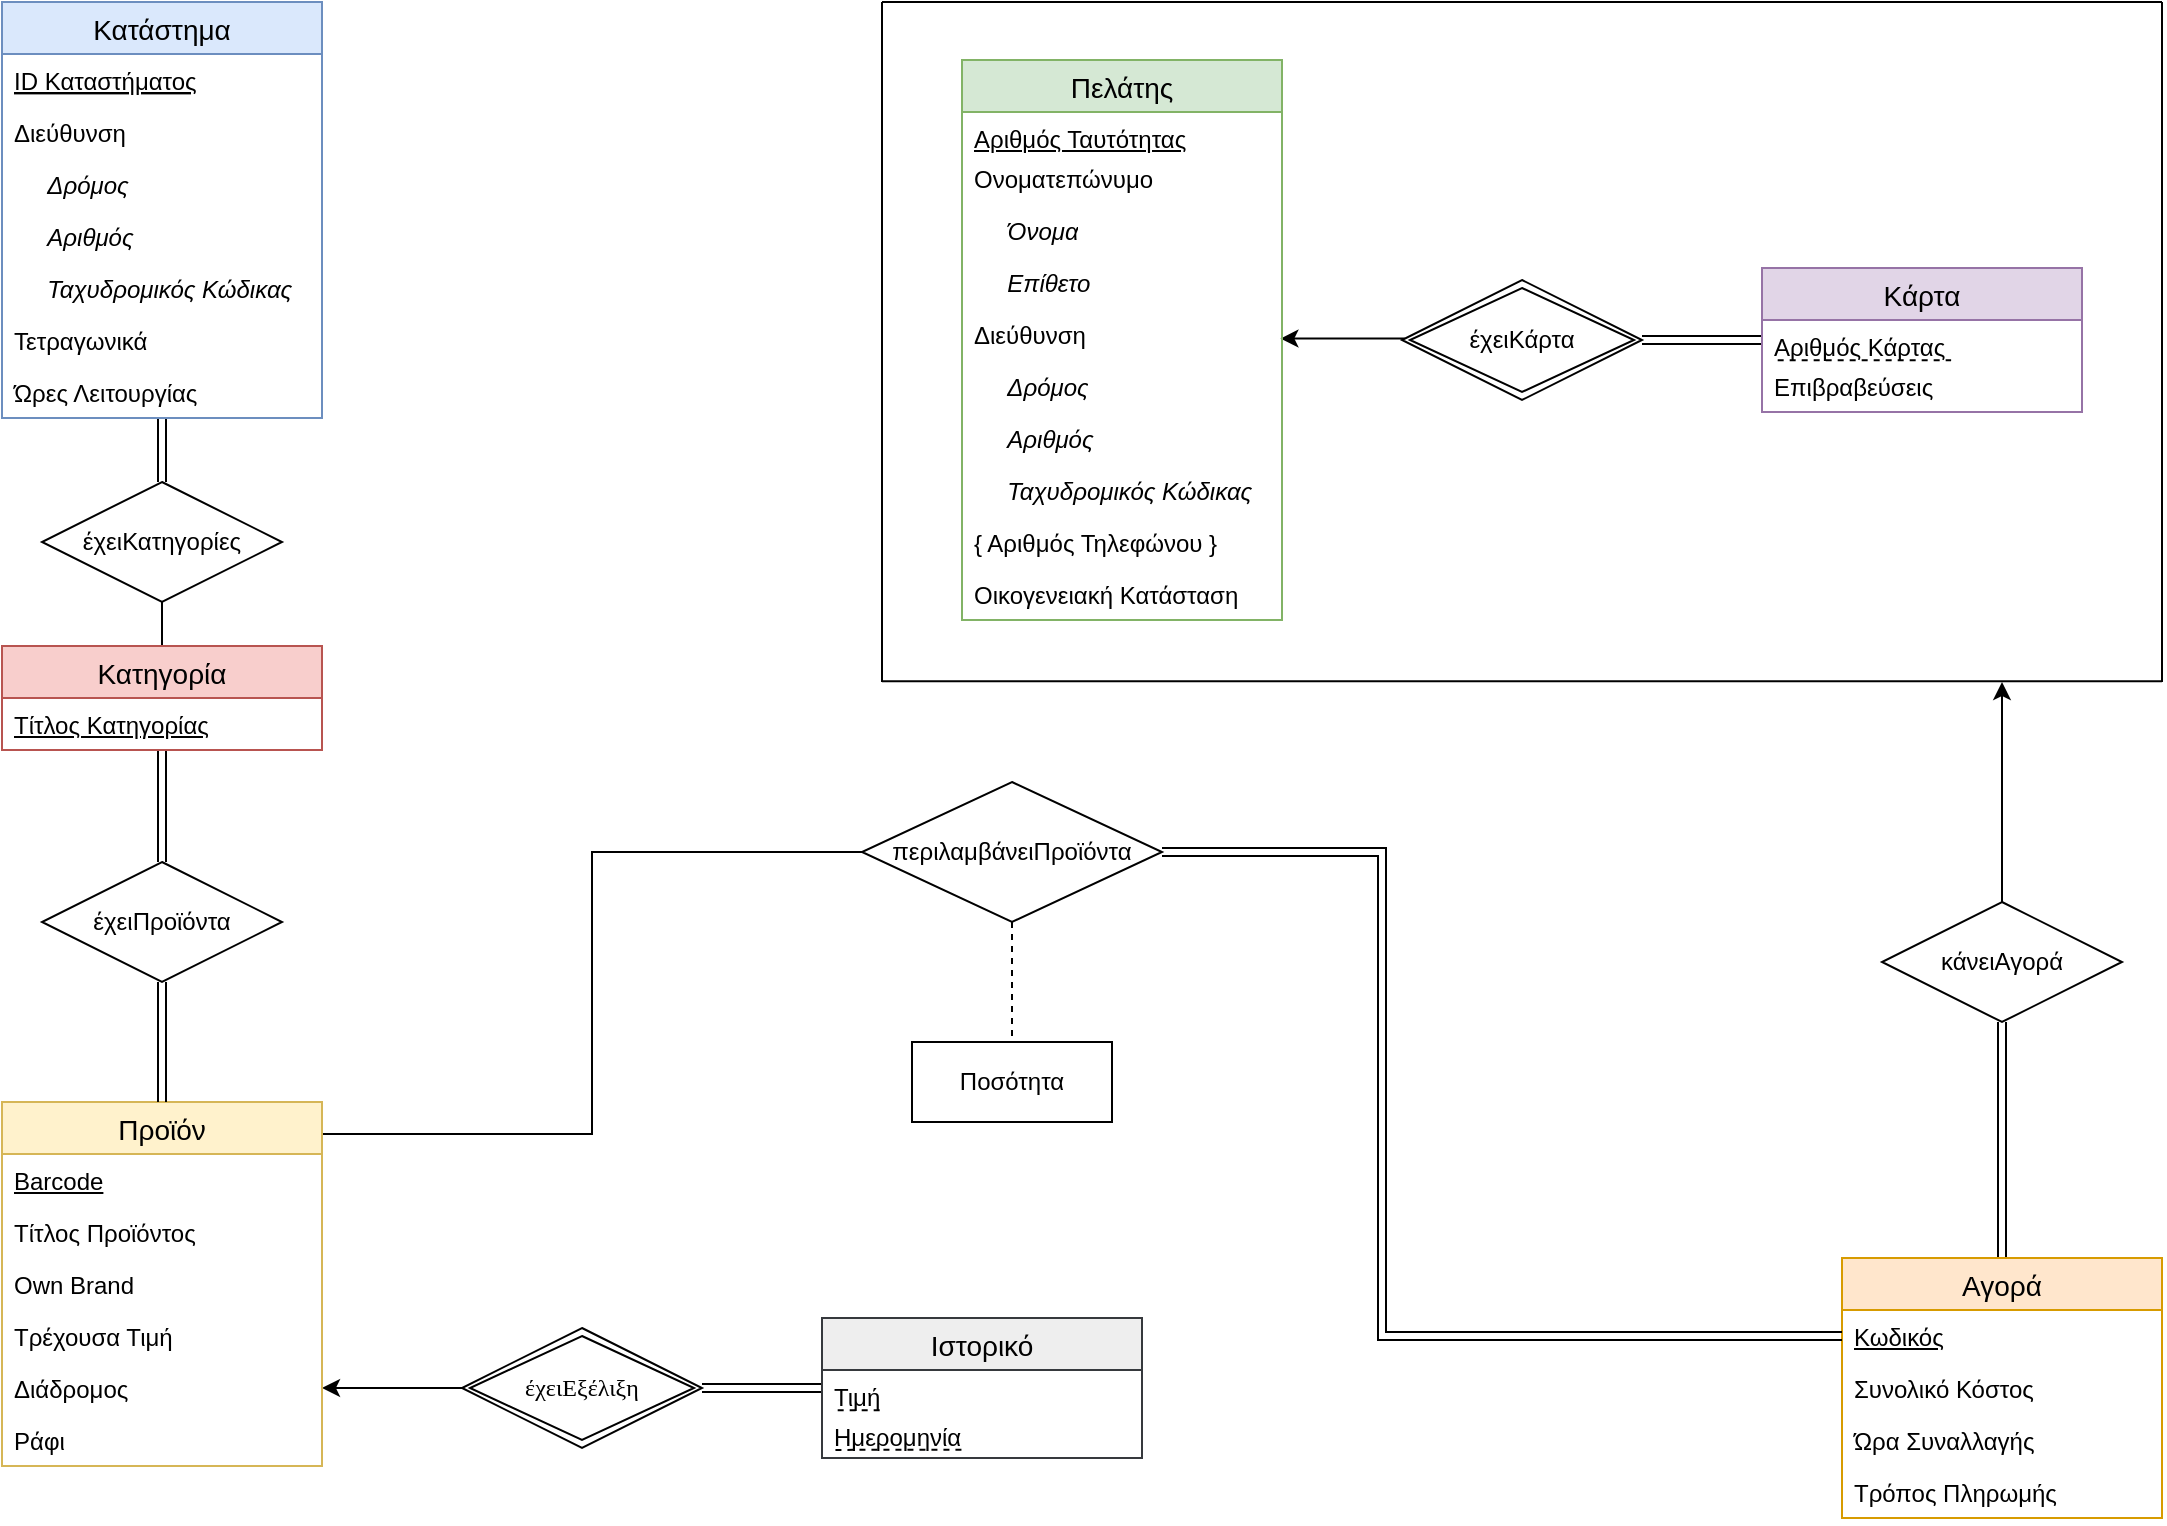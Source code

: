 <mxfile version="12.9.11" type="device"><diagram id="C5RBs43oDa-KdzZeNtuy" name="Page-1"><mxGraphModel dx="1422" dy="800" grid="1" gridSize="10" guides="1" tooltips="1" connect="1" arrows="1" fold="1" page="1" pageScale="1" pageWidth="1169" pageHeight="827" math="0" shadow="0"><root><mxCell id="WIyWlLk6GJQsqaUBKTNV-0"/><mxCell id="WIyWlLk6GJQsqaUBKTNV-1" parent="WIyWlLk6GJQsqaUBKTNV-0"/><mxCell id="Fxx7cZ9Aln0unWOJifsV-94" style="edgeStyle=orthogonalEdgeStyle;rounded=0;orthogonalLoop=1;jettySize=auto;html=1;endArrow=none;endFill=0;fontFamily=Times New Roman;" parent="WIyWlLk6GJQsqaUBKTNV-1" source="Fxx7cZ9Aln0unWOJifsV-26" target="Fxx7cZ9Aln0unWOJifsV-16" edge="1"><mxGeometry relative="1" as="geometry"/></mxCell><mxCell id="Fxx7cZ9Aln0unWOJifsV-26" value="έχειΚατηγορίες" style="shape=rhombus;perimeter=rhombusPerimeter;whiteSpace=wrap;html=1;align=center;" parent="WIyWlLk6GJQsqaUBKTNV-1" vertex="1"><mxGeometry x="60" y="280" width="120" height="60" as="geometry"/></mxCell><mxCell id="Fxx7cZ9Aln0unWOJifsV-93" style="edgeStyle=orthogonalEdgeStyle;rounded=0;orthogonalLoop=1;jettySize=auto;html=1;endArrow=none;endFill=0;fontFamily=Times New Roman;shape=link;" parent="WIyWlLk6GJQsqaUBKTNV-1" source="Fxx7cZ9Aln0unWOJifsV-7" target="Fxx7cZ9Aln0unWOJifsV-26" edge="1"><mxGeometry relative="1" as="geometry"/></mxCell><mxCell id="Fxx7cZ9Aln0unWOJifsV-91" style="edgeStyle=orthogonalEdgeStyle;shape=link;rounded=0;orthogonalLoop=1;jettySize=auto;html=1;endArrow=none;endFill=0;fontFamily=Times New Roman;" parent="WIyWlLk6GJQsqaUBKTNV-1" source="Fxx7cZ9Aln0unWOJifsV-56" target="Fxx7cZ9Aln0unWOJifsV-43" edge="1"><mxGeometry relative="1" as="geometry"/></mxCell><mxCell id="Fxx7cZ9Aln0unWOJifsV-92" style="edgeStyle=orthogonalEdgeStyle;rounded=0;orthogonalLoop=1;jettySize=auto;html=1;endArrow=classic;endFill=1;fontFamily=Times New Roman;" parent="WIyWlLk6GJQsqaUBKTNV-1" source="Fxx7cZ9Aln0unWOJifsV-56" edge="1"><mxGeometry relative="1" as="geometry"><Array as="points"><mxPoint x="270" y="733"/><mxPoint x="270" y="733"/></Array><mxPoint x="200" y="733" as="targetPoint"/></mxGeometry></mxCell><mxCell id="Fxx7cZ9Aln0unWOJifsV-56" value="έχειΕξέλιξη" style="shape=rhombus;double=1;perimeter=rhombusPerimeter;whiteSpace=wrap;html=1;align=center;labelBackgroundColor=none;fontFamily=Times New Roman;" parent="WIyWlLk6GJQsqaUBKTNV-1" vertex="1"><mxGeometry x="270" y="703" width="120" height="60" as="geometry"/></mxCell><mxCell id="hDY4Fi7IrSFQ_gj_Cx9b-46" value="" style="endArrow=none;html=1;" parent="WIyWlLk6GJQsqaUBKTNV-1" edge="1"><mxGeometry width="50" height="50" relative="1" as="geometry"><mxPoint x="480" y="380" as="sourcePoint"/><mxPoint x="480" y="40" as="targetPoint"/></mxGeometry></mxCell><mxCell id="hDY4Fi7IrSFQ_gj_Cx9b-47" value="" style="endArrow=none;html=1;" parent="WIyWlLk6GJQsqaUBKTNV-1" edge="1"><mxGeometry width="50" height="50" relative="1" as="geometry"><mxPoint x="1120" y="380" as="sourcePoint"/><mxPoint x="1120" y="40" as="targetPoint"/></mxGeometry></mxCell><mxCell id="hDY4Fi7IrSFQ_gj_Cx9b-48" value="" style="endArrow=none;html=1;" parent="WIyWlLk6GJQsqaUBKTNV-1" edge="1"><mxGeometry width="50" height="50" relative="1" as="geometry"><mxPoint x="480" y="379.6" as="sourcePoint"/><mxPoint x="1120" y="379.6" as="targetPoint"/></mxGeometry></mxCell><mxCell id="hDY4Fi7IrSFQ_gj_Cx9b-49" value="" style="endArrow=none;html=1;" parent="WIyWlLk6GJQsqaUBKTNV-1" edge="1"><mxGeometry width="50" height="50" relative="1" as="geometry"><mxPoint x="480" y="40" as="sourcePoint"/><mxPoint x="1120" y="40" as="targetPoint"/></mxGeometry></mxCell><mxCell id="a138O6n3SEiuPthFI1Z5-17" style="edgeStyle=orthogonalEdgeStyle;rounded=0;orthogonalLoop=1;jettySize=auto;html=1;endArrow=none;endFill=0;shape=link;" parent="WIyWlLk6GJQsqaUBKTNV-1" source="hDY4Fi7IrSFQ_gj_Cx9b-51" target="a138O6n3SEiuPthFI1Z5-2" edge="1"><mxGeometry relative="1" as="geometry"/></mxCell><mxCell id="a138O6n3SEiuPthFI1Z5-19" style="edgeStyle=orthogonalEdgeStyle;rounded=0;orthogonalLoop=1;jettySize=auto;html=1;entryX=0.995;entryY=0.587;entryDx=0;entryDy=0;entryPerimeter=0;endArrow=classic;endFill=1;" parent="WIyWlLk6GJQsqaUBKTNV-1" source="hDY4Fi7IrSFQ_gj_Cx9b-51" target="Fxx7cZ9Aln0unWOJifsV-65" edge="1"><mxGeometry relative="1" as="geometry"><Array as="points"><mxPoint x="710" y="209"/></Array></mxGeometry></mxCell><mxCell id="hDY4Fi7IrSFQ_gj_Cx9b-51" value="έχειΚάρτα" style="shape=rhombus;double=1;perimeter=rhombusPerimeter;whiteSpace=wrap;html=1;align=center;" parent="WIyWlLk6GJQsqaUBKTNV-1" vertex="1"><mxGeometry x="740" y="179" width="120" height="60" as="geometry"/></mxCell><mxCell id="a138O6n3SEiuPthFI1Z5-12" style="edgeStyle=orthogonalEdgeStyle;rounded=0;orthogonalLoop=1;jettySize=auto;html=1;entryX=0.5;entryY=0;entryDx=0;entryDy=0;shape=link;" parent="WIyWlLk6GJQsqaUBKTNV-1" source="hDY4Fi7IrSFQ_gj_Cx9b-52" target="hDY4Fi7IrSFQ_gj_Cx9b-55" edge="1"><mxGeometry relative="1" as="geometry"/></mxCell><mxCell id="a138O6n3SEiuPthFI1Z5-13" style="edgeStyle=orthogonalEdgeStyle;rounded=0;orthogonalLoop=1;jettySize=auto;html=1;" parent="WIyWlLk6GJQsqaUBKTNV-1" source="hDY4Fi7IrSFQ_gj_Cx9b-52" edge="1"><mxGeometry relative="1" as="geometry"><mxPoint x="1040" y="380" as="targetPoint"/><Array as="points"><mxPoint x="1040" y="380"/></Array></mxGeometry></mxCell><mxCell id="hDY4Fi7IrSFQ_gj_Cx9b-52" value="κάνειΑγορά" style="shape=rhombus;perimeter=rhombusPerimeter;whiteSpace=wrap;html=1;align=center;" parent="WIyWlLk6GJQsqaUBKTNV-1" vertex="1"><mxGeometry x="980" y="490" width="120" height="60" as="geometry"/></mxCell><mxCell id="Fxx7cZ9Aln0unWOJifsV-7" value="Κατάστημα" style="swimlane;fontStyle=0;childLayout=stackLayout;horizontal=1;startSize=26;horizontalStack=0;resizeParent=1;resizeParentMax=0;resizeLast=0;collapsible=1;marginBottom=0;align=center;fontSize=14;fillColor=#dae8fc;strokeColor=#6c8ebf;" parent="WIyWlLk6GJQsqaUBKTNV-1" vertex="1"><mxGeometry x="40" y="40" width="160" height="208" as="geometry"/></mxCell><mxCell id="Fxx7cZ9Aln0unWOJifsV-9" value="ID Καταστήματος" style="text;strokeColor=none;fillColor=none;spacingLeft=4;spacingRight=4;overflow=hidden;rotatable=0;points=[[0,0.5],[1,0.5]];portConstraint=eastwest;fontSize=12;fontStyle=4" parent="Fxx7cZ9Aln0unWOJifsV-7" vertex="1"><mxGeometry y="26" width="160" height="26" as="geometry"/></mxCell><mxCell id="a138O6n3SEiuPthFI1Z5-31" value="Διεύθυνση" style="text;strokeColor=none;fillColor=none;spacingLeft=4;spacingRight=4;overflow=hidden;rotatable=0;points=[[0,0.5],[1,0.5]];portConstraint=eastwest;fontSize=12;" parent="Fxx7cZ9Aln0unWOJifsV-7" vertex="1"><mxGeometry y="52" width="160" height="26" as="geometry"/></mxCell><mxCell id="a138O6n3SEiuPthFI1Z5-32" value="     Δρόμος" style="text;strokeColor=none;fillColor=none;spacingLeft=4;spacingRight=4;overflow=hidden;rotatable=0;points=[[0,0.5],[1,0.5]];portConstraint=eastwest;fontSize=12;fontStyle=2" parent="Fxx7cZ9Aln0unWOJifsV-7" vertex="1"><mxGeometry y="78" width="160" height="26" as="geometry"/></mxCell><mxCell id="a138O6n3SEiuPthFI1Z5-33" value="     Αριθμός" style="text;strokeColor=none;fillColor=none;spacingLeft=4;spacingRight=4;overflow=hidden;rotatable=0;points=[[0,0.5],[1,0.5]];portConstraint=eastwest;fontSize=12;fontStyle=2" parent="Fxx7cZ9Aln0unWOJifsV-7" vertex="1"><mxGeometry y="104" width="160" height="26" as="geometry"/></mxCell><mxCell id="a138O6n3SEiuPthFI1Z5-34" value="     Ταχυδρομικός Κώδικας" style="text;strokeColor=none;fillColor=none;spacingLeft=4;spacingRight=4;overflow=hidden;rotatable=0;points=[[0,0.5],[1,0.5]];portConstraint=eastwest;fontSize=12;fontStyle=2" parent="Fxx7cZ9Aln0unWOJifsV-7" vertex="1"><mxGeometry y="130" width="160" height="26" as="geometry"/></mxCell><mxCell id="a138O6n3SEiuPthFI1Z5-35" value="Τετραγωνικά" style="text;strokeColor=none;fillColor=none;spacingLeft=4;spacingRight=4;overflow=hidden;rotatable=0;points=[[0,0.5],[1,0.5]];portConstraint=eastwest;fontSize=12;" parent="Fxx7cZ9Aln0unWOJifsV-7" vertex="1"><mxGeometry y="156" width="160" height="26" as="geometry"/></mxCell><mxCell id="a138O6n3SEiuPthFI1Z5-36" value="Ώρες Λειτουργίας" style="text;strokeColor=none;fillColor=none;spacingLeft=4;spacingRight=4;overflow=hidden;rotatable=0;points=[[0,0.5],[1,0.5]];portConstraint=eastwest;fontSize=12;" parent="Fxx7cZ9Aln0unWOJifsV-7" vertex="1"><mxGeometry y="182" width="160" height="26" as="geometry"/></mxCell><mxCell id="a138O6n3SEiuPthFI1Z5-29" style="edgeStyle=orthogonalEdgeStyle;rounded=0;orthogonalLoop=1;jettySize=auto;html=1;entryX=0.5;entryY=0;entryDx=0;entryDy=0;endArrow=classic;endFill=1;shape=link;" parent="WIyWlLk6GJQsqaUBKTNV-1" source="Fxx7cZ9Aln0unWOJifsV-16" target="a138O6n3SEiuPthFI1Z5-28" edge="1"><mxGeometry relative="1" as="geometry"/></mxCell><mxCell id="Fxx7cZ9Aln0unWOJifsV-16" value="Κατηγορία" style="swimlane;fontStyle=0;childLayout=stackLayout;horizontal=1;startSize=26;horizontalStack=0;resizeParent=1;resizeParentMax=0;resizeLast=0;collapsible=1;marginBottom=0;align=center;fontSize=14;fillColor=#f8cecc;strokeColor=#b85450;" parent="WIyWlLk6GJQsqaUBKTNV-1" vertex="1"><mxGeometry x="40" y="362" width="160" height="52" as="geometry"><mxRectangle x="90" y="326" width="80" height="26" as="alternateBounds"/></mxGeometry></mxCell><mxCell id="Fxx7cZ9Aln0unWOJifsV-95" value="&lt;u&gt;Τίτλος Κατηγορίας&lt;/u&gt;" style="text;strokeColor=none;fillColor=none;spacingLeft=4;spacingRight=4;overflow=hidden;rotatable=0;points=[[0,0.5],[1,0.5]];portConstraint=eastwest;fontSize=12;dashed=1;labelBackgroundColor=none;align=left;html=1;" parent="Fxx7cZ9Aln0unWOJifsV-16" vertex="1"><mxGeometry y="26" width="160" height="26" as="geometry"/></mxCell><mxCell id="Fxx7cZ9Aln0unWOJifsV-43" value="Ιστορικό" style="swimlane;fontStyle=0;childLayout=stackLayout;horizontal=1;startSize=26;horizontalStack=0;resizeParent=1;resizeParentMax=0;resizeLast=0;collapsible=1;marginBottom=0;align=center;fontSize=14;fillColor=#eeeeee;strokeColor=#36393d;" parent="WIyWlLk6GJQsqaUBKTNV-1" vertex="1"><mxGeometry x="450" y="698" width="160" height="70" as="geometry"/></mxCell><mxCell id="Fxx7cZ9Aln0unWOJifsV-44" value="Τιμή" style="text;strokeColor=none;fillColor=none;spacingLeft=4;spacingRight=4;overflow=hidden;rotatable=0;points=[[0,0.5],[1,0.5]];portConstraint=eastwest;fontSize=12;html=1;align=left;fontStyle=0;dashed=1;horizontal=1;" parent="Fxx7cZ9Aln0unWOJifsV-43" vertex="1"><mxGeometry y="26" width="160" height="20" as="geometry"/></mxCell><mxCell id="Fxx7cZ9Aln0unWOJifsV-84" value="" style="endArrow=none;dashed=1;html=1;fontFamily=Times New Roman;exitX=0.049;exitY=0.004;exitDx=0;exitDy=0;exitPerimeter=0;entryX=0.184;entryY=0.004;entryDx=0;entryDy=0;entryPerimeter=0;" parent="Fxx7cZ9Aln0unWOJifsV-43" source="Fxx7cZ9Aln0unWOJifsV-45" target="Fxx7cZ9Aln0unWOJifsV-45" edge="1"><mxGeometry width="50" height="50" relative="1" as="geometry"><mxPoint x="10" y="46" as="sourcePoint"/><mxPoint x="35" y="46" as="targetPoint"/></mxGeometry></mxCell><mxCell id="Fxx7cZ9Aln0unWOJifsV-45" value="Ημερομηνία" style="text;strokeColor=none;fillColor=none;spacingLeft=4;spacingRight=4;overflow=hidden;rotatable=0;points=[[0,0.5],[1,0.5]];portConstraint=eastwest;fontSize=12;fontStyle=0" parent="Fxx7cZ9Aln0unWOJifsV-43" vertex="1"><mxGeometry y="46" width="160" height="24" as="geometry"/></mxCell><mxCell id="Fxx7cZ9Aln0unWOJifsV-87" value="" style="endArrow=none;dashed=1;html=1;fontFamily=Times New Roman;exitX=0.042;exitY=-0.002;exitDx=0;exitDy=0;exitPerimeter=0;entryX=0.438;entryY=-0.007;entryDx=0;entryDy=0;entryPerimeter=0;" parent="Fxx7cZ9Aln0unWOJifsV-43" edge="1"><mxGeometry width="50" height="50" relative="1" as="geometry"><mxPoint x="6.72" y="65.948" as="sourcePoint"/><mxPoint x="70.08" y="65.818" as="targetPoint"/></mxGeometry></mxCell><mxCell id="hDY4Fi7IrSFQ_gj_Cx9b-28" value="Πελάτης" style="swimlane;fontStyle=0;childLayout=stackLayout;horizontal=1;startSize=26;horizontalStack=0;resizeParent=1;resizeParentMax=0;resizeLast=0;collapsible=1;marginBottom=0;align=center;fontSize=14;fillColor=#d5e8d4;strokeColor=#82b366;" parent="WIyWlLk6GJQsqaUBKTNV-1" vertex="1"><mxGeometry x="520" y="69" width="160" height="280" as="geometry"/></mxCell><mxCell id="hDY4Fi7IrSFQ_gj_Cx9b-29" value="&lt;u&gt;Αριθμός Ταυτότητας&lt;/u&gt;" style="text;strokeColor=none;fillColor=none;spacingLeft=4;spacingRight=4;overflow=hidden;rotatable=0;points=[[0,0.5],[1,0.5]];portConstraint=eastwest;fontSize=12;html=1;align=left;fontStyle=0;dashed=1;horizontal=1;" parent="hDY4Fi7IrSFQ_gj_Cx9b-28" vertex="1"><mxGeometry y="26" width="160" height="20" as="geometry"/></mxCell><mxCell id="Fxx7cZ9Aln0unWOJifsV-62" value="Ονοματεπώνυμο" style="text;strokeColor=none;fillColor=none;spacingLeft=4;spacingRight=4;overflow=hidden;rotatable=0;points=[[0,0.5],[1,0.5]];portConstraint=eastwest;fontSize=12;dashed=1;labelBackgroundColor=none;align=left;html=1;" parent="hDY4Fi7IrSFQ_gj_Cx9b-28" vertex="1"><mxGeometry y="46" width="160" height="26" as="geometry"/></mxCell><mxCell id="Fxx7cZ9Aln0unWOJifsV-63" value="&lt;i&gt;&amp;nbsp; &amp;nbsp; &amp;nbsp;Όνομα&lt;/i&gt;" style="text;strokeColor=none;fillColor=none;spacingLeft=4;spacingRight=4;overflow=hidden;rotatable=0;points=[[0,0.5],[1,0.5]];portConstraint=eastwest;fontSize=12;dashed=1;labelBackgroundColor=none;align=left;html=1;" parent="hDY4Fi7IrSFQ_gj_Cx9b-28" vertex="1"><mxGeometry y="72" width="160" height="26" as="geometry"/></mxCell><mxCell id="Fxx7cZ9Aln0unWOJifsV-64" value="&lt;i&gt;&amp;nbsp; &amp;nbsp; &amp;nbsp;Επίθετο&lt;/i&gt;" style="text;strokeColor=none;fillColor=none;spacingLeft=4;spacingRight=4;overflow=hidden;rotatable=0;points=[[0,0.5],[1,0.5]];portConstraint=eastwest;fontSize=12;dashed=1;labelBackgroundColor=none;align=left;html=1;" parent="hDY4Fi7IrSFQ_gj_Cx9b-28" vertex="1"><mxGeometry y="98" width="160" height="26" as="geometry"/></mxCell><mxCell id="Fxx7cZ9Aln0unWOJifsV-65" value="Διεύθυνση" style="text;strokeColor=none;fillColor=none;spacingLeft=4;spacingRight=4;overflow=hidden;rotatable=0;points=[[0,0.5],[1,0.5]];portConstraint=eastwest;fontSize=12;dashed=1;labelBackgroundColor=none;align=left;html=1;" parent="hDY4Fi7IrSFQ_gj_Cx9b-28" vertex="1"><mxGeometry y="124" width="160" height="26" as="geometry"/></mxCell><mxCell id="Fxx7cZ9Aln0unWOJifsV-66" value="&lt;i&gt;&amp;nbsp; &amp;nbsp; &amp;nbsp;Δρόμος&lt;/i&gt;" style="text;strokeColor=none;fillColor=none;spacingLeft=4;spacingRight=4;overflow=hidden;rotatable=0;points=[[0,0.5],[1,0.5]];portConstraint=eastwest;fontSize=12;dashed=1;labelBackgroundColor=none;align=left;html=1;" parent="hDY4Fi7IrSFQ_gj_Cx9b-28" vertex="1"><mxGeometry y="150" width="160" height="26" as="geometry"/></mxCell><mxCell id="Fxx7cZ9Aln0unWOJifsV-67" value="&lt;i&gt;&amp;nbsp; &amp;nbsp; &amp;nbsp;Αριθμός&lt;/i&gt;" style="text;strokeColor=none;fillColor=none;spacingLeft=4;spacingRight=4;overflow=hidden;rotatable=0;points=[[0,0.5],[1,0.5]];portConstraint=eastwest;fontSize=12;dashed=1;labelBackgroundColor=none;align=left;html=1;" parent="hDY4Fi7IrSFQ_gj_Cx9b-28" vertex="1"><mxGeometry y="176" width="160" height="26" as="geometry"/></mxCell><mxCell id="Fxx7cZ9Aln0unWOJifsV-61" value="&lt;i&gt;&amp;nbsp; &amp;nbsp; &amp;nbsp;Ταχυδρομικός Κώδικας&lt;/i&gt;" style="text;strokeColor=none;fillColor=none;spacingLeft=4;spacingRight=4;overflow=hidden;rotatable=0;points=[[0,0.5],[1,0.5]];portConstraint=eastwest;fontSize=12;dashed=1;labelBackgroundColor=none;align=left;html=1;" parent="hDY4Fi7IrSFQ_gj_Cx9b-28" vertex="1"><mxGeometry y="202" width="160" height="26" as="geometry"/></mxCell><mxCell id="Fxx7cZ9Aln0unWOJifsV-55" value="{ Αριθμός Τηλεφώνου }" style="text;strokeColor=none;fillColor=none;spacingLeft=4;spacingRight=4;overflow=hidden;rotatable=0;points=[[0,0.5],[1,0.5]];portConstraint=eastwest;fontSize=12;" parent="hDY4Fi7IrSFQ_gj_Cx9b-28" vertex="1"><mxGeometry y="228" width="160" height="26" as="geometry"/></mxCell><mxCell id="a138O6n3SEiuPthFI1Z5-40" value="Οικογενειακή Κατάσταση" style="text;strokeColor=none;fillColor=none;spacingLeft=4;spacingRight=4;overflow=hidden;rotatable=0;points=[[0,0.5],[1,0.5]];portConstraint=eastwest;fontSize=12;" parent="hDY4Fi7IrSFQ_gj_Cx9b-28" vertex="1"><mxGeometry y="254" width="160" height="26" as="geometry"/></mxCell><mxCell id="hDY4Fi7IrSFQ_gj_Cx9b-55" value="Αγορά" style="swimlane;fontStyle=0;childLayout=stackLayout;horizontal=1;startSize=26;horizontalStack=0;resizeParent=1;resizeParentMax=0;resizeLast=0;collapsible=1;marginBottom=0;align=center;fontSize=14;fillColor=#ffe6cc;strokeColor=#d79b00;" parent="WIyWlLk6GJQsqaUBKTNV-1" vertex="1"><mxGeometry x="960" y="668" width="160" height="130" as="geometry"><mxRectangle x="90" y="326" width="80" height="26" as="alternateBounds"/></mxGeometry></mxCell><mxCell id="hDY4Fi7IrSFQ_gj_Cx9b-56" value="&lt;u&gt;Κωδικός&lt;/u&gt;" style="text;strokeColor=none;fillColor=none;spacingLeft=4;spacingRight=4;overflow=hidden;rotatable=0;points=[[0,0.5],[1,0.5]];portConstraint=eastwest;fontSize=12;dashed=1;labelBackgroundColor=none;align=left;html=1;" parent="hDY4Fi7IrSFQ_gj_Cx9b-55" vertex="1"><mxGeometry y="26" width="160" height="26" as="geometry"/></mxCell><mxCell id="hDY4Fi7IrSFQ_gj_Cx9b-57" value="Συνολικό Κόστος" style="text;strokeColor=none;fillColor=none;spacingLeft=4;spacingRight=4;overflow=hidden;rotatable=0;points=[[0,0.5],[1,0.5]];portConstraint=eastwest;fontSize=12;fontStyle=0" parent="hDY4Fi7IrSFQ_gj_Cx9b-55" vertex="1"><mxGeometry y="52" width="160" height="26" as="geometry"/></mxCell><mxCell id="hDY4Fi7IrSFQ_gj_Cx9b-58" value="Ώρα Συναλλαγής" style="text;strokeColor=none;fillColor=none;spacingLeft=4;spacingRight=4;overflow=hidden;rotatable=0;points=[[0,0.5],[1,0.5]];portConstraint=eastwest;fontSize=12;fontStyle=0" parent="hDY4Fi7IrSFQ_gj_Cx9b-55" vertex="1"><mxGeometry y="78" width="160" height="26" as="geometry"/></mxCell><mxCell id="hDY4Fi7IrSFQ_gj_Cx9b-59" value="Τρόπος Πληρωμής" style="text;strokeColor=none;fillColor=none;spacingLeft=4;spacingRight=4;overflow=hidden;rotatable=0;points=[[0,0.5],[1,0.5]];portConstraint=eastwest;fontSize=12;" parent="hDY4Fi7IrSFQ_gj_Cx9b-55" vertex="1"><mxGeometry y="104" width="160" height="26" as="geometry"/></mxCell><mxCell id="a138O6n3SEiuPthFI1Z5-42" style="edgeStyle=orthogonalEdgeStyle;rounded=0;orthogonalLoop=1;jettySize=auto;html=1;entryX=1;entryY=0.088;entryDx=0;entryDy=0;entryPerimeter=0;endArrow=none;endFill=0;" parent="WIyWlLk6GJQsqaUBKTNV-1" source="hDY4Fi7IrSFQ_gj_Cx9b-65" target="a138O6n3SEiuPthFI1Z5-20" edge="1"><mxGeometry relative="1" as="geometry"/></mxCell><mxCell id="a138O6n3SEiuPthFI1Z5-43" style="edgeStyle=orthogonalEdgeStyle;shape=link;rounded=0;orthogonalLoop=1;jettySize=auto;html=1;entryX=0;entryY=0.5;entryDx=0;entryDy=0;endArrow=classic;endFill=1;exitX=1;exitY=0.5;exitDx=0;exitDy=0;" parent="WIyWlLk6GJQsqaUBKTNV-1" source="hDY4Fi7IrSFQ_gj_Cx9b-65" target="hDY4Fi7IrSFQ_gj_Cx9b-56" edge="1"><mxGeometry relative="1" as="geometry"><Array as="points"><mxPoint x="730" y="465"/><mxPoint x="730" y="707"/></Array></mxGeometry></mxCell><mxCell id="OalI6hRtgI71R2a8PjRZ-1" style="edgeStyle=orthogonalEdgeStyle;rounded=0;orthogonalLoop=1;jettySize=auto;html=1;dashed=1;endArrow=none;endFill=0;entryX=0.5;entryY=0;entryDx=0;entryDy=0;" edge="1" parent="WIyWlLk6GJQsqaUBKTNV-1" source="hDY4Fi7IrSFQ_gj_Cx9b-65" target="OalI6hRtgI71R2a8PjRZ-0"><mxGeometry relative="1" as="geometry"/></mxCell><mxCell id="hDY4Fi7IrSFQ_gj_Cx9b-65" value="περιλαμβάνειΠροϊόντα" style="shape=rhombus;perimeter=rhombusPerimeter;whiteSpace=wrap;html=1;align=center;" parent="WIyWlLk6GJQsqaUBKTNV-1" vertex="1"><mxGeometry x="470" y="430" width="150" height="70" as="geometry"/></mxCell><mxCell id="a138O6n3SEiuPthFI1Z5-1" value="Κάρτα" style="swimlane;fontStyle=0;childLayout=stackLayout;horizontal=1;startSize=26;horizontalStack=0;resizeParent=1;resizeParentMax=0;resizeLast=0;collapsible=1;marginBottom=0;align=center;fontSize=14;fillColor=#e1d5e7;strokeColor=#9673a6;" parent="WIyWlLk6GJQsqaUBKTNV-1" vertex="1"><mxGeometry x="920" y="173" width="160" height="72" as="geometry"/></mxCell><mxCell id="a138O6n3SEiuPthFI1Z5-2" value="Αριθμός Κάρτας" style="text;strokeColor=none;fillColor=none;spacingLeft=4;spacingRight=4;overflow=hidden;rotatable=0;points=[[0,0.5],[1,0.5]];portConstraint=eastwest;fontSize=12;html=1;align=left;fontStyle=0;dashed=1;horizontal=1;" parent="a138O6n3SEiuPthFI1Z5-1" vertex="1"><mxGeometry y="26" width="160" height="20" as="geometry"/></mxCell><mxCell id="a138O6n3SEiuPthFI1Z5-3" value="" style="endArrow=none;dashed=1;html=1;fontFamily=Times New Roman;exitX=0.049;exitY=0.004;exitDx=0;exitDy=0;exitPerimeter=0;entryX=0.591;entryY=0.007;entryDx=0;entryDy=0;entryPerimeter=0;" parent="a138O6n3SEiuPthFI1Z5-1" edge="1"><mxGeometry width="50" height="50" relative="1" as="geometry"><mxPoint x="7.84" y="46.096" as="sourcePoint"/><mxPoint x="94.56" y="46.168" as="targetPoint"/></mxGeometry></mxCell><mxCell id="a138O6n3SEiuPthFI1Z5-11" value="Επιβραβεύσεις" style="text;strokeColor=none;fillColor=none;spacingLeft=4;spacingRight=4;overflow=hidden;rotatable=0;points=[[0,0.5],[1,0.5]];portConstraint=eastwest;fontSize=12;" parent="a138O6n3SEiuPthFI1Z5-1" vertex="1"><mxGeometry y="46" width="160" height="26" as="geometry"/></mxCell><mxCell id="a138O6n3SEiuPthFI1Z5-20" value="Προϊόν" style="swimlane;fontStyle=0;childLayout=stackLayout;horizontal=1;startSize=26;horizontalStack=0;resizeParent=1;resizeParentMax=0;resizeLast=0;collapsible=1;marginBottom=0;align=center;fontSize=14;fillColor=#fff2cc;strokeColor=#d6b656;" parent="WIyWlLk6GJQsqaUBKTNV-1" vertex="1"><mxGeometry x="40" y="590" width="160" height="182" as="geometry"><mxRectangle x="90" y="326" width="80" height="26" as="alternateBounds"/></mxGeometry></mxCell><mxCell id="a138O6n3SEiuPthFI1Z5-21" value="&lt;u&gt;Barcode&lt;/u&gt;" style="text;strokeColor=none;fillColor=none;spacingLeft=4;spacingRight=4;overflow=hidden;rotatable=0;points=[[0,0.5],[1,0.5]];portConstraint=eastwest;fontSize=12;dashed=1;labelBackgroundColor=none;align=left;html=1;" parent="a138O6n3SEiuPthFI1Z5-20" vertex="1"><mxGeometry y="26" width="160" height="26" as="geometry"/></mxCell><mxCell id="a138O6n3SEiuPthFI1Z5-22" value="Τίτλος Προϊόντος" style="text;strokeColor=none;fillColor=none;spacingLeft=4;spacingRight=4;overflow=hidden;rotatable=0;points=[[0,0.5],[1,0.5]];portConstraint=eastwest;fontSize=12;fontStyle=0" parent="a138O6n3SEiuPthFI1Z5-20" vertex="1"><mxGeometry y="52" width="160" height="26" as="geometry"/></mxCell><mxCell id="a138O6n3SEiuPthFI1Z5-23" value="Own Brand" style="text;strokeColor=none;fillColor=none;spacingLeft=4;spacingRight=4;overflow=hidden;rotatable=0;points=[[0,0.5],[1,0.5]];portConstraint=eastwest;fontSize=12;fontStyle=0" parent="a138O6n3SEiuPthFI1Z5-20" vertex="1"><mxGeometry y="78" width="160" height="26" as="geometry"/></mxCell><mxCell id="a138O6n3SEiuPthFI1Z5-24" value="Τρέχουσα Τιμή" style="text;strokeColor=none;fillColor=none;spacingLeft=4;spacingRight=4;overflow=hidden;rotatable=0;points=[[0,0.5],[1,0.5]];portConstraint=eastwest;fontSize=12;" parent="a138O6n3SEiuPthFI1Z5-20" vertex="1"><mxGeometry y="104" width="160" height="26" as="geometry"/></mxCell><mxCell id="a138O6n3SEiuPthFI1Z5-25" value="Διάδρομος" style="text;strokeColor=none;fillColor=none;spacingLeft=4;spacingRight=4;overflow=hidden;rotatable=0;points=[[0,0.5],[1,0.5]];portConstraint=eastwest;fontSize=12;" parent="a138O6n3SEiuPthFI1Z5-20" vertex="1"><mxGeometry y="130" width="160" height="26" as="geometry"/></mxCell><mxCell id="a138O6n3SEiuPthFI1Z5-26" value="Ράφι&#10;" style="text;strokeColor=none;fillColor=none;spacingLeft=4;spacingRight=4;overflow=hidden;rotatable=0;points=[[0,0.5],[1,0.5]];portConstraint=eastwest;fontSize=12;" parent="a138O6n3SEiuPthFI1Z5-20" vertex="1"><mxGeometry y="156" width="160" height="26" as="geometry"/></mxCell><mxCell id="a138O6n3SEiuPthFI1Z5-30" style="edgeStyle=orthogonalEdgeStyle;shape=link;rounded=0;orthogonalLoop=1;jettySize=auto;html=1;endArrow=classic;endFill=1;" parent="WIyWlLk6GJQsqaUBKTNV-1" source="a138O6n3SEiuPthFI1Z5-28" target="a138O6n3SEiuPthFI1Z5-20" edge="1"><mxGeometry relative="1" as="geometry"/></mxCell><mxCell id="a138O6n3SEiuPthFI1Z5-28" value="έχειΠροϊόντα" style="shape=rhombus;perimeter=rhombusPerimeter;whiteSpace=wrap;html=1;align=center;" parent="WIyWlLk6GJQsqaUBKTNV-1" vertex="1"><mxGeometry x="60" y="470" width="120" height="60" as="geometry"/></mxCell><mxCell id="OalI6hRtgI71R2a8PjRZ-0" value="Ποσότητα" style="whiteSpace=wrap;html=1;align=center;" vertex="1" parent="WIyWlLk6GJQsqaUBKTNV-1"><mxGeometry x="495" y="560" width="100" height="40" as="geometry"/></mxCell></root></mxGraphModel></diagram></mxfile>